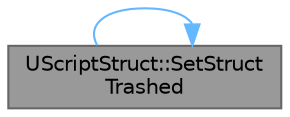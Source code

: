 digraph "UScriptStruct::SetStructTrashed"
{
 // INTERACTIVE_SVG=YES
 // LATEX_PDF_SIZE
  bgcolor="transparent";
  edge [fontname=Helvetica,fontsize=10,labelfontname=Helvetica,labelfontsize=10];
  node [fontname=Helvetica,fontsize=10,shape=box,height=0.2,width=0.4];
  rankdir="LR";
  Node1 [id="Node000001",label="UScriptStruct::SetStruct\lTrashed",height=0.2,width=0.4,color="gray40", fillcolor="grey60", style="filled", fontcolor="black",tooltip="Sets or unsets the trashed flag on this struct."];
  Node1 -> Node1 [id="edge1_Node000001_Node000001",color="steelblue1",style="solid",tooltip=" "];
}
